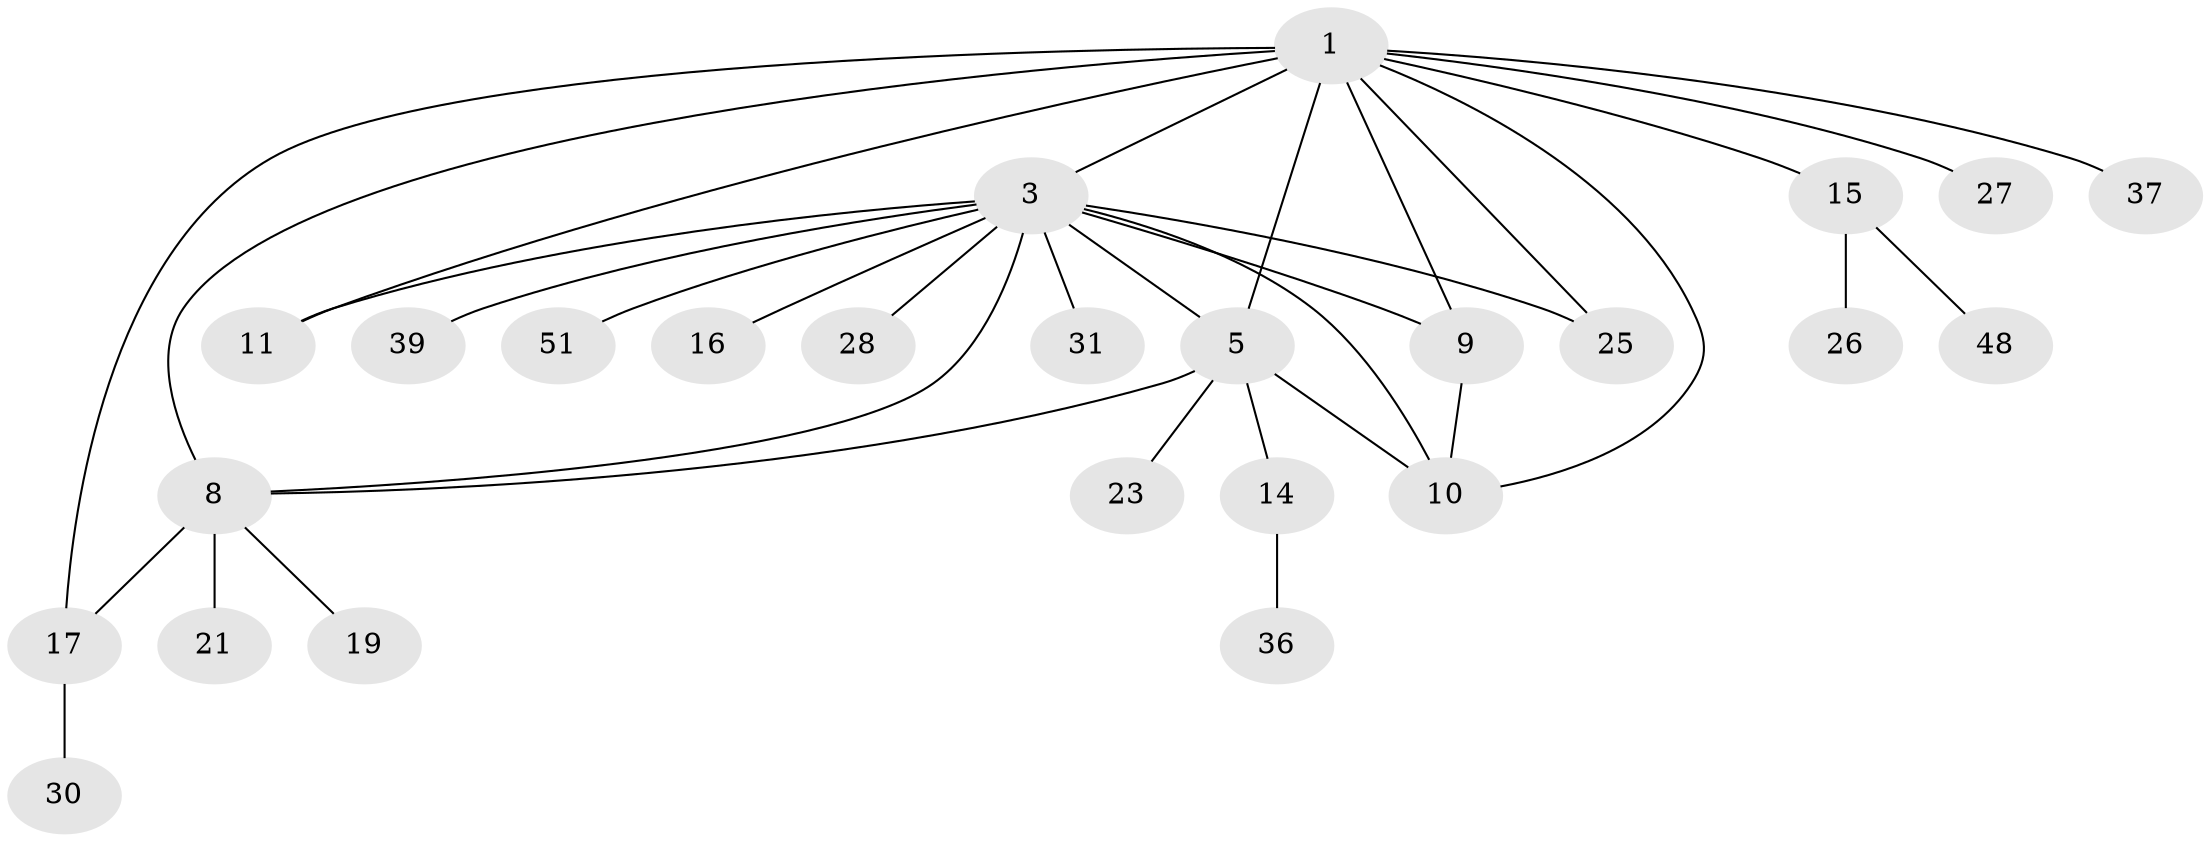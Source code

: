 // original degree distribution, {2: 0.1568627450980392, 11: 0.0196078431372549, 13: 0.0196078431372549, 7: 0.058823529411764705, 3: 0.09803921568627451, 5: 0.0392156862745098, 6: 0.0196078431372549, 1: 0.5882352941176471}
// Generated by graph-tools (version 1.1) at 2025/16/03/09/25 04:16:03]
// undirected, 25 vertices, 34 edges
graph export_dot {
graph [start="1"]
  node [color=gray90,style=filled];
  1 [super="+2+50"];
  3 [super="+22+20+29+4+24+42+49+34"];
  5 [super="+6"];
  8 [super="+13"];
  9 [super="+38+44"];
  10 [super="+46+33"];
  11;
  14;
  15;
  16;
  17;
  19 [super="+35"];
  21;
  23;
  25;
  26;
  27;
  28;
  30 [super="+43+47"];
  31;
  36;
  37;
  39;
  48;
  51;
  1 -- 37;
  1 -- 8 [weight=2];
  1 -- 9;
  1 -- 10;
  1 -- 11;
  1 -- 15;
  1 -- 17;
  1 -- 25;
  1 -- 27;
  1 -- 3;
  1 -- 5;
  3 -- 8;
  3 -- 9;
  3 -- 11;
  3 -- 25;
  3 -- 31;
  3 -- 39;
  3 -- 10;
  3 -- 16;
  3 -- 51;
  3 -- 28;
  3 -- 5;
  5 -- 8;
  5 -- 10;
  5 -- 23;
  5 -- 14;
  8 -- 17;
  8 -- 19;
  8 -- 21;
  9 -- 10;
  14 -- 36;
  15 -- 26;
  15 -- 48;
  17 -- 30;
}
